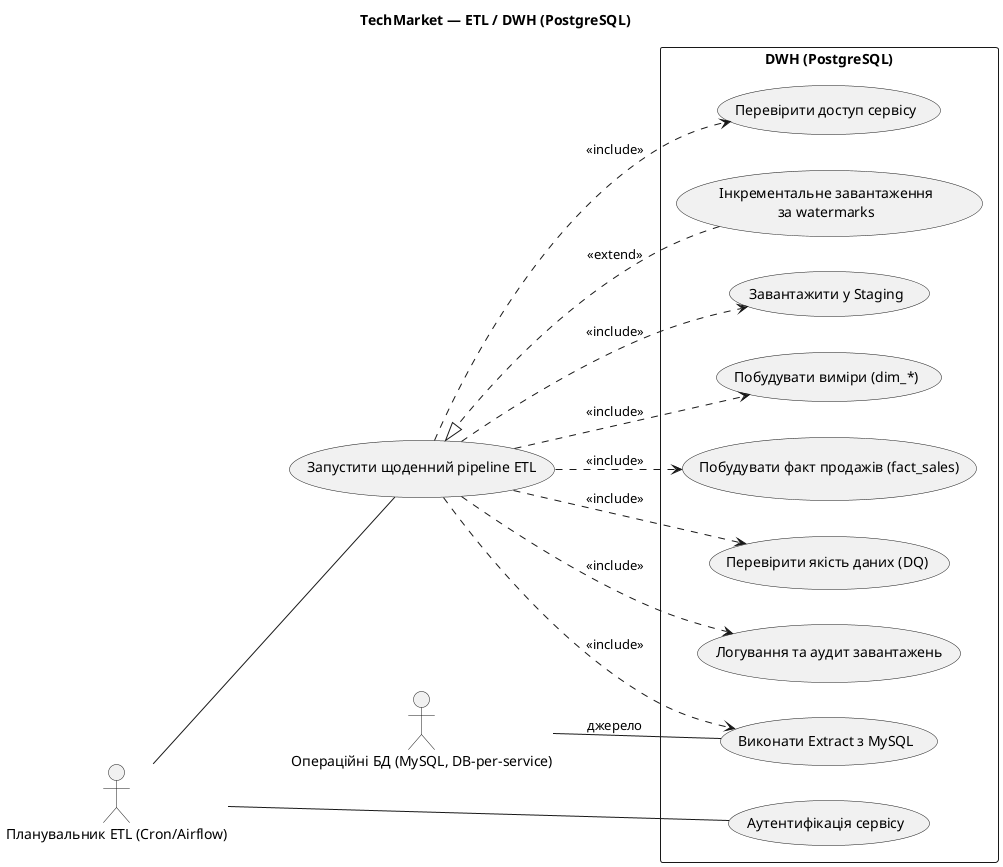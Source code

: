 @startuml TechMarket_ETL_DWH
title TechMarket — ETL / DWH (PostgreSQL)
left to right direction

actor "Планувальник ETL (Cron/Airflow)" as Sched
actor "Операційні БД (MySQL, DB‑per‑service)" as OLTP

rectangle "DWH (PostgreSQL)" as DWH {
  usecase "Виконати Extract з MySQL" as E1
  usecase "Завантажити у Staging" as E2
  usecase "Побудувати виміри (dim_*)" as E3
  usecase "Побудувати факт продажів (fact_sales)" as E4
  usecase "Інкрементальне завантаження\nза watermarks" as E5
  usecase "Перевірити якість даних (DQ)" as E6
  usecase "Логування та аудит завантажень" as E7
  
  ' Service auth use cases (узагальнено)
  usecase "Аутентифікація сервісу" as SA1
  usecase "Перевірити доступ сервісу" as SA2
}

usecase "Запустити щоденний pipeline ETL" as PIPE
PIPE ..> E1 : <<include>>
PIPE ..> E2 : <<include>>
PIPE ..> E3 : <<include>>
PIPE ..> E4 : <<include>>
PIPE ..> E6 : <<include>>
PIPE ..> E7 : <<include>>
PIPE ..> SA2 : <<include>>
E5 ..|> PIPE : <<extend>>

Sched -- PIPE
Sched -- SA1
OLTP -- E1 : джерело

@enduml
